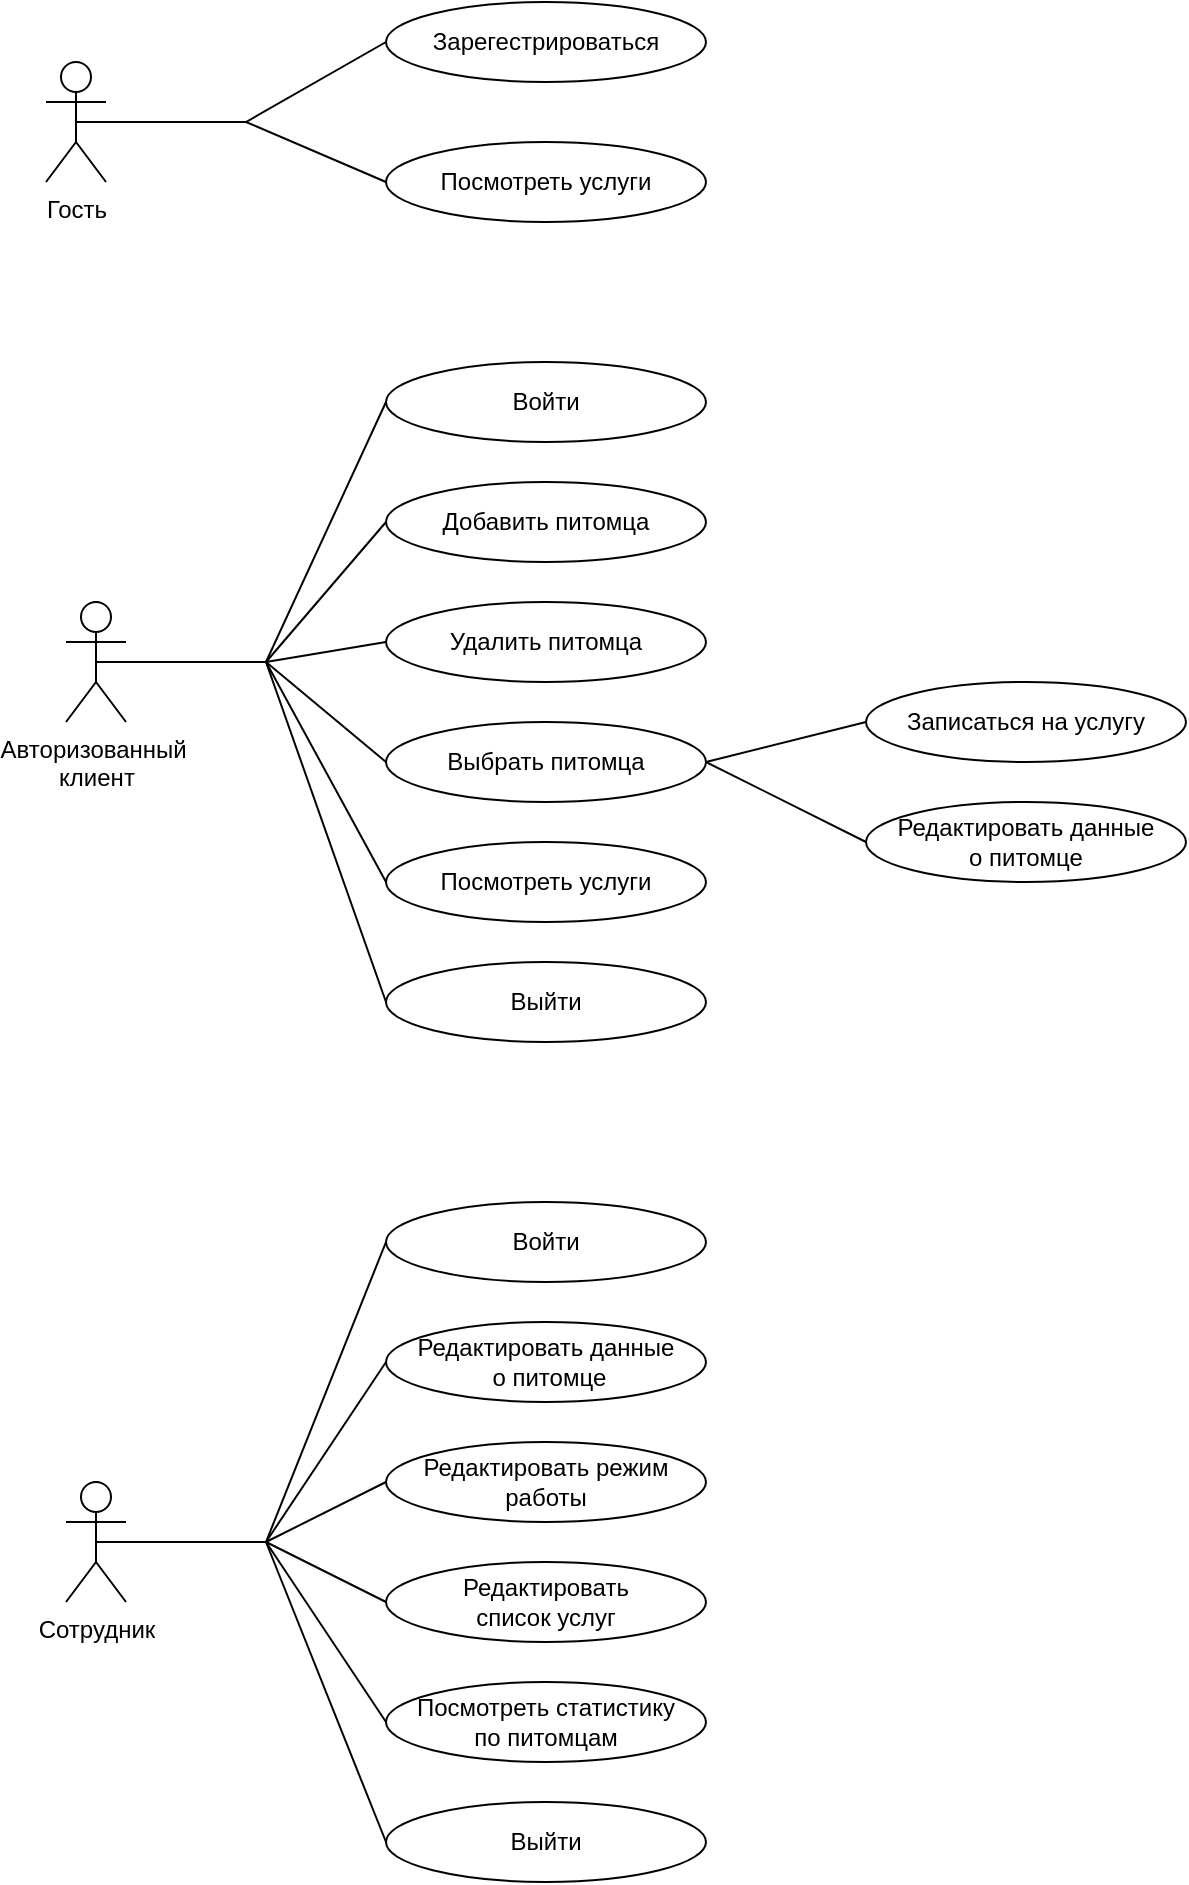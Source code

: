 <mxfile version="20.8.23" type="device" pages="3"><diagram name="use-case" id="0sMfvQkDQdFEfi0Hc8f-"><mxGraphModel dx="954" dy="648" grid="1" gridSize="10" guides="1" tooltips="1" connect="1" arrows="1" fold="1" page="1" pageScale="1" pageWidth="827" pageHeight="1169" math="0" shadow="0"><root><mxCell id="0"/><mxCell id="1" parent="0"/><mxCell id="N5MuBu32AtULMTbHzxqH-1" value="Гость" style="shape=umlActor;verticalLabelPosition=bottom;verticalAlign=top;html=1;outlineConnect=0;" parent="1" vertex="1"><mxGeometry x="110" y="60" width="30" height="60" as="geometry"/></mxCell><mxCell id="N5MuBu32AtULMTbHzxqH-8" value="Зарегестрироваться" style="ellipse;whiteSpace=wrap;html=1;align=center;" parent="1" vertex="1"><mxGeometry x="280" y="30" width="160" height="40" as="geometry"/></mxCell><mxCell id="N5MuBu32AtULMTbHzxqH-12" value="" style="endArrow=none;html=1;rounded=0;entryX=0;entryY=0.5;entryDx=0;entryDy=0;" parent="1" target="N5MuBu32AtULMTbHzxqH-8" edge="1"><mxGeometry width="50" height="50" relative="1" as="geometry"><mxPoint x="200" y="90" as="sourcePoint"/><mxPoint x="270" y="90" as="targetPoint"/><Array as="points"><mxPoint x="210" y="90"/></Array></mxGeometry></mxCell><mxCell id="N5MuBu32AtULMTbHzxqH-15" value="" style="endArrow=none;html=1;rounded=0;exitX=0.5;exitY=0.5;exitDx=0;exitDy=0;exitPerimeter=0;" parent="1" source="N5MuBu32AtULMTbHzxqH-1" edge="1"><mxGeometry width="50" height="50" relative="1" as="geometry"><mxPoint x="380" y="220" as="sourcePoint"/><mxPoint x="200" y="90" as="targetPoint"/></mxGeometry></mxCell><mxCell id="N5MuBu32AtULMTbHzxqH-16" value="Авторизованный&amp;nbsp;&lt;br&gt;клиент" style="shape=umlActor;verticalLabelPosition=bottom;verticalAlign=top;html=1;outlineConnect=0;" parent="1" vertex="1"><mxGeometry x="120" y="330" width="30" height="60" as="geometry"/></mxCell><mxCell id="N5MuBu32AtULMTbHzxqH-17" value="Войти" style="ellipse;whiteSpace=wrap;html=1;align=center;" parent="1" vertex="1"><mxGeometry x="280" y="210" width="160" height="40" as="geometry"/></mxCell><mxCell id="N5MuBu32AtULMTbHzxqH-18" value="" style="endArrow=none;html=1;rounded=0;entryX=0;entryY=0.5;entryDx=0;entryDy=0;" parent="1" target="N5MuBu32AtULMTbHzxqH-17" edge="1"><mxGeometry width="50" height="50" relative="1" as="geometry"><mxPoint x="210" y="360" as="sourcePoint"/><mxPoint x="260" y="300" as="targetPoint"/><Array as="points"><mxPoint x="220" y="360"/></Array></mxGeometry></mxCell><mxCell id="N5MuBu32AtULMTbHzxqH-19" value="" style="endArrow=none;html=1;rounded=0;exitX=0.5;exitY=0.5;exitDx=0;exitDy=0;exitPerimeter=0;" parent="1" source="N5MuBu32AtULMTbHzxqH-16" edge="1"><mxGeometry width="50" height="50" relative="1" as="geometry"><mxPoint x="390" y="490" as="sourcePoint"/><mxPoint x="210" y="360" as="targetPoint"/></mxGeometry></mxCell><mxCell id="N5MuBu32AtULMTbHzxqH-20" value="Добавить питомца" style="ellipse;whiteSpace=wrap;html=1;align=center;" parent="1" vertex="1"><mxGeometry x="280" y="270" width="160" height="40" as="geometry"/></mxCell><mxCell id="N5MuBu32AtULMTbHzxqH-21" value="Удалить питомца" style="ellipse;whiteSpace=wrap;html=1;align=center;" parent="1" vertex="1"><mxGeometry x="280" y="330" width="160" height="40" as="geometry"/></mxCell><mxCell id="N5MuBu32AtULMTbHzxqH-22" value="Выбрать питомца" style="ellipse;whiteSpace=wrap;html=1;align=center;" parent="1" vertex="1"><mxGeometry x="280" y="390" width="160" height="40" as="geometry"/></mxCell><mxCell id="N5MuBu32AtULMTbHzxqH-23" value="Записаться на услугу" style="ellipse;whiteSpace=wrap;html=1;align=center;" parent="1" vertex="1"><mxGeometry x="520" y="370" width="160" height="40" as="geometry"/></mxCell><mxCell id="N5MuBu32AtULMTbHzxqH-27" value="" style="endArrow=none;html=1;rounded=0;entryX=0;entryY=0.5;entryDx=0;entryDy=0;" parent="1" target="N5MuBu32AtULMTbHzxqH-20" edge="1"><mxGeometry width="50" height="50" relative="1" as="geometry"><mxPoint x="220" y="360" as="sourcePoint"/><mxPoint x="280" y="450" as="targetPoint"/></mxGeometry></mxCell><mxCell id="N5MuBu32AtULMTbHzxqH-28" value="" style="endArrow=none;html=1;rounded=0;exitX=0;exitY=0.5;exitDx=0;exitDy=0;" parent="1" source="N5MuBu32AtULMTbHzxqH-21" edge="1"><mxGeometry width="50" height="50" relative="1" as="geometry"><mxPoint x="390" y="330" as="sourcePoint"/><mxPoint x="220" y="360" as="targetPoint"/></mxGeometry></mxCell><mxCell id="N5MuBu32AtULMTbHzxqH-29" value="" style="endArrow=none;html=1;rounded=0;exitX=0;exitY=0.5;exitDx=0;exitDy=0;" parent="1" source="N5MuBu32AtULMTbHzxqH-22" edge="1"><mxGeometry width="50" height="50" relative="1" as="geometry"><mxPoint x="190" y="430" as="sourcePoint"/><mxPoint x="220" y="360" as="targetPoint"/></mxGeometry></mxCell><mxCell id="N5MuBu32AtULMTbHzxqH-30" value="" style="endArrow=none;html=1;rounded=0;entryX=0;entryY=0.5;entryDx=0;entryDy=0;exitX=1;exitY=0.5;exitDx=0;exitDy=0;" parent="1" source="N5MuBu32AtULMTbHzxqH-22" target="N5MuBu32AtULMTbHzxqH-23" edge="1"><mxGeometry width="50" height="50" relative="1" as="geometry"><mxPoint x="440" y="460" as="sourcePoint"/><mxPoint x="510" y="410" as="targetPoint"/></mxGeometry></mxCell><mxCell id="N5MuBu32AtULMTbHzxqH-33" value="Редактировать данные &lt;br&gt;о питомце" style="ellipse;whiteSpace=wrap;html=1;align=center;" parent="1" vertex="1"><mxGeometry x="520" y="430" width="160" height="40" as="geometry"/></mxCell><mxCell id="N5MuBu32AtULMTbHzxqH-35" value="" style="endArrow=none;html=1;rounded=0;exitX=0;exitY=0.5;exitDx=0;exitDy=0;entryX=1;entryY=0.5;entryDx=0;entryDy=0;" parent="1" source="N5MuBu32AtULMTbHzxqH-33" target="N5MuBu32AtULMTbHzxqH-22" edge="1"><mxGeometry width="50" height="50" relative="1" as="geometry"><mxPoint x="390" y="470" as="sourcePoint"/><mxPoint x="440" y="420" as="targetPoint"/></mxGeometry></mxCell><mxCell id="N5MuBu32AtULMTbHzxqH-36" value="Сотрудник" style="shape=umlActor;verticalLabelPosition=bottom;verticalAlign=top;html=1;outlineConnect=0;" parent="1" vertex="1"><mxGeometry x="120" y="770" width="30" height="60" as="geometry"/></mxCell><mxCell id="N5MuBu32AtULMTbHzxqH-37" value="Войти" style="ellipse;whiteSpace=wrap;html=1;align=center;" parent="1" vertex="1"><mxGeometry x="280" y="630" width="160" height="40" as="geometry"/></mxCell><mxCell id="N5MuBu32AtULMTbHzxqH-38" value="" style="endArrow=none;html=1;rounded=0;entryX=0;entryY=0.5;entryDx=0;entryDy=0;" parent="1" target="N5MuBu32AtULMTbHzxqH-37" edge="1"><mxGeometry width="50" height="50" relative="1" as="geometry"><mxPoint x="210" y="800" as="sourcePoint"/><mxPoint x="260" y="740" as="targetPoint"/><Array as="points"><mxPoint x="220" y="800"/></Array></mxGeometry></mxCell><mxCell id="N5MuBu32AtULMTbHzxqH-39" value="" style="endArrow=none;html=1;rounded=0;exitX=0.5;exitY=0.5;exitDx=0;exitDy=0;exitPerimeter=0;" parent="1" source="N5MuBu32AtULMTbHzxqH-36" edge="1"><mxGeometry width="50" height="50" relative="1" as="geometry"><mxPoint x="390" y="930" as="sourcePoint"/><mxPoint x="210" y="800" as="targetPoint"/></mxGeometry></mxCell><mxCell id="N5MuBu32AtULMTbHzxqH-40" value="Редактировать данные&lt;br&gt;&amp;nbsp;о питомце" style="ellipse;whiteSpace=wrap;html=1;align=center;" parent="1" vertex="1"><mxGeometry x="280" y="690" width="160" height="40" as="geometry"/></mxCell><mxCell id="N5MuBu32AtULMTbHzxqH-41" value="Редактировать режим работы" style="ellipse;whiteSpace=wrap;html=1;align=center;" parent="1" vertex="1"><mxGeometry x="280" y="750" width="160" height="40" as="geometry"/></mxCell><mxCell id="N5MuBu32AtULMTbHzxqH-44" value="" style="endArrow=none;html=1;rounded=0;entryX=0;entryY=0.5;entryDx=0;entryDy=0;" parent="1" target="N5MuBu32AtULMTbHzxqH-40" edge="1"><mxGeometry width="50" height="50" relative="1" as="geometry"><mxPoint x="220" y="800" as="sourcePoint"/><mxPoint x="280" y="890" as="targetPoint"/></mxGeometry></mxCell><mxCell id="N5MuBu32AtULMTbHzxqH-45" value="" style="endArrow=none;html=1;rounded=0;exitX=0;exitY=0.5;exitDx=0;exitDy=0;" parent="1" source="N5MuBu32AtULMTbHzxqH-41" edge="1"><mxGeometry width="50" height="50" relative="1" as="geometry"><mxPoint x="390" y="770" as="sourcePoint"/><mxPoint x="220" y="800" as="targetPoint"/></mxGeometry></mxCell><mxCell id="N5MuBu32AtULMTbHzxqH-50" value="Редактировать&lt;br&gt;список услуг" style="ellipse;whiteSpace=wrap;html=1;align=center;" parent="1" vertex="1"><mxGeometry x="280" y="810" width="160" height="40" as="geometry"/></mxCell><mxCell id="N5MuBu32AtULMTbHzxqH-51" value="" style="endArrow=none;html=1;rounded=0;exitX=0;exitY=0.5;exitDx=0;exitDy=0;" parent="1" source="N5MuBu32AtULMTbHzxqH-50" edge="1"><mxGeometry width="50" height="50" relative="1" as="geometry"><mxPoint x="200" y="910" as="sourcePoint"/><mxPoint x="220" y="800" as="targetPoint"/></mxGeometry></mxCell><mxCell id="N5MuBu32AtULMTbHzxqH-52" value="Посмотреть услуги" style="ellipse;whiteSpace=wrap;html=1;align=center;" parent="1" vertex="1"><mxGeometry x="280" y="100" width="160" height="40" as="geometry"/></mxCell><mxCell id="N5MuBu32AtULMTbHzxqH-53" value="" style="endArrow=none;html=1;rounded=0;exitX=0;exitY=0.5;exitDx=0;exitDy=0;" parent="1" source="N5MuBu32AtULMTbHzxqH-52" edge="1"><mxGeometry width="50" height="50" relative="1" as="geometry"><mxPoint x="180" y="160" as="sourcePoint"/><mxPoint x="210" y="90" as="targetPoint"/></mxGeometry></mxCell><mxCell id="N5MuBu32AtULMTbHzxqH-54" value="Посмотреть услуги" style="ellipse;whiteSpace=wrap;html=1;align=center;" parent="1" vertex="1"><mxGeometry x="280" y="450" width="160" height="40" as="geometry"/></mxCell><mxCell id="N5MuBu32AtULMTbHzxqH-55" value="" style="endArrow=none;html=1;rounded=0;exitX=0;exitY=0.5;exitDx=0;exitDy=0;" parent="1" source="N5MuBu32AtULMTbHzxqH-54" edge="1"><mxGeometry width="50" height="50" relative="1" as="geometry"><mxPoint x="200" y="480" as="sourcePoint"/><mxPoint x="220" y="360" as="targetPoint"/></mxGeometry></mxCell><mxCell id="N5MuBu32AtULMTbHzxqH-56" value="Выйти" style="ellipse;whiteSpace=wrap;html=1;align=center;" parent="1" vertex="1"><mxGeometry x="280" y="510" width="160" height="40" as="geometry"/></mxCell><mxCell id="N5MuBu32AtULMTbHzxqH-57" value="" style="endArrow=none;html=1;rounded=0;exitX=0;exitY=0.5;exitDx=0;exitDy=0;" parent="1" source="N5MuBu32AtULMTbHzxqH-56" edge="1"><mxGeometry width="50" height="50" relative="1" as="geometry"><mxPoint x="170" y="510" as="sourcePoint"/><mxPoint x="220" y="360" as="targetPoint"/></mxGeometry></mxCell><mxCell id="N5MuBu32AtULMTbHzxqH-58" value="Выйти" style="ellipse;whiteSpace=wrap;html=1;align=center;" parent="1" vertex="1"><mxGeometry x="280" y="930" width="160" height="40" as="geometry"/></mxCell><mxCell id="N5MuBu32AtULMTbHzxqH-59" value="" style="endArrow=none;html=1;rounded=0;exitX=0;exitY=0.5;exitDx=0;exitDy=0;" parent="1" source="N5MuBu32AtULMTbHzxqH-58" edge="1"><mxGeometry width="50" height="50" relative="1" as="geometry"><mxPoint x="170" y="970" as="sourcePoint"/><mxPoint x="220" y="800" as="targetPoint"/></mxGeometry></mxCell><mxCell id="wFA3srzeakUBgr4lnr9i-1" value="Посмотреть статистику &lt;br&gt;по питомцам" style="ellipse;whiteSpace=wrap;html=1;align=center;" parent="1" vertex="1"><mxGeometry x="280" y="870" width="160" height="40" as="geometry"/></mxCell><mxCell id="wFA3srzeakUBgr4lnr9i-2" value="" style="endArrow=none;html=1;rounded=0;entryX=0;entryY=0.5;entryDx=0;entryDy=0;" parent="1" target="wFA3srzeakUBgr4lnr9i-1" edge="1"><mxGeometry width="50" height="50" relative="1" as="geometry"><mxPoint x="220" y="800" as="sourcePoint"/><mxPoint x="440" y="720" as="targetPoint"/></mxGeometry></mxCell></root></mxGraphModel></diagram><diagram id="WB5xAqRYhYXds2ucsYhd" name="er"><mxGraphModel dx="954" dy="648" grid="1" gridSize="10" guides="1" tooltips="1" connect="1" arrows="1" fold="1" page="1" pageScale="1" pageWidth="827" pageHeight="1169" math="0" shadow="0"><root><mxCell id="0"/><mxCell id="1" parent="0"/><mxCell id="nVGNwBCd79DG8d0aq8VH-12" value="" style="edgeStyle=orthogonalEdgeStyle;rounded=0;orthogonalLoop=1;jettySize=auto;html=1;entryX=0;entryY=0.5;entryDx=0;entryDy=0;" parent="1" source="nVGNwBCd79DG8d0aq8VH-1" target="nVGNwBCd79DG8d0aq8VH-11" edge="1"><mxGeometry relative="1" as="geometry"><Array as="points"><mxPoint x="590" y="400"/><mxPoint x="590" y="400"/></Array><mxPoint as="offset"/></mxGeometry></mxCell><mxCell id="nVGNwBCd79DG8d0aq8VH-22" style="edgeStyle=orthogonalEdgeStyle;rounded=0;orthogonalLoop=1;jettySize=auto;html=1;entryX=0.5;entryY=1;entryDx=0;entryDy=0;fontSize=13;" parent="1" source="nVGNwBCd79DG8d0aq8VH-1" target="nVGNwBCd79DG8d0aq8VH-21" edge="1"><mxGeometry relative="1" as="geometry"/></mxCell><mxCell id="q_57-DS9T7s-Fx6TjMsm-2" style="edgeStyle=orthogonalEdgeStyle;rounded=0;orthogonalLoop=1;jettySize=auto;html=1;entryX=1;entryY=0.5;entryDx=0;entryDy=0;" parent="1" source="nVGNwBCd79DG8d0aq8VH-1" target="nVGNwBCd79DG8d0aq8VH-3" edge="1"><mxGeometry relative="1" as="geometry"/></mxCell><mxCell id="q_57-DS9T7s-Fx6TjMsm-3" style="edgeStyle=orthogonalEdgeStyle;rounded=0;orthogonalLoop=1;jettySize=auto;html=1;entryX=1;entryY=0.5;entryDx=0;entryDy=0;" parent="1" source="nVGNwBCd79DG8d0aq8VH-1" target="nVGNwBCd79DG8d0aq8VH-5" edge="1"><mxGeometry relative="1" as="geometry"/></mxCell><mxCell id="q_57-DS9T7s-Fx6TjMsm-4" style="edgeStyle=orthogonalEdgeStyle;rounded=0;orthogonalLoop=1;jettySize=auto;html=1;entryX=1;entryY=0.5;entryDx=0;entryDy=0;" parent="1" source="nVGNwBCd79DG8d0aq8VH-1" target="nVGNwBCd79DG8d0aq8VH-4" edge="1"><mxGeometry relative="1" as="geometry"/></mxCell><mxCell id="q_57-DS9T7s-Fx6TjMsm-5" style="edgeStyle=orthogonalEdgeStyle;rounded=0;orthogonalLoop=1;jettySize=auto;html=1;entryX=1;entryY=0.5;entryDx=0;entryDy=0;" parent="1" source="nVGNwBCd79DG8d0aq8VH-1" target="nVGNwBCd79DG8d0aq8VH-2" edge="1"><mxGeometry relative="1" as="geometry"/></mxCell><mxCell id="nVGNwBCd79DG8d0aq8VH-1" value="Авторизированный&lt;br&gt;пользователь" style="rounded=0;whiteSpace=wrap;html=1;" parent="1" vertex="1"><mxGeometry x="430" y="370" width="120" height="60" as="geometry"/></mxCell><mxCell id="nVGNwBCd79DG8d0aq8VH-2" value="id" style="ellipse;whiteSpace=wrap;html=1;" parent="1" vertex="1"><mxGeometry x="330" y="460" width="100" height="50" as="geometry"/></mxCell><mxCell id="nVGNwBCd79DG8d0aq8VH-3" value="права" style="ellipse;whiteSpace=wrap;html=1;" parent="1" vertex="1"><mxGeometry x="330" y="670" width="100" height="50" as="geometry"/></mxCell><mxCell id="nVGNwBCd79DG8d0aq8VH-4" value="логин" style="ellipse;whiteSpace=wrap;html=1;" parent="1" vertex="1"><mxGeometry x="330" y="530" width="100" height="50" as="geometry"/></mxCell><mxCell id="nVGNwBCd79DG8d0aq8VH-5" value="пароль" style="ellipse;whiteSpace=wrap;html=1;" parent="1" vertex="1"><mxGeometry x="330" y="600" width="100" height="50" as="geometry"/></mxCell><mxCell id="q_57-DS9T7s-Fx6TjMsm-9" style="edgeStyle=orthogonalEdgeStyle;rounded=0;orthogonalLoop=1;jettySize=auto;html=1;entryX=1;entryY=0.5;entryDx=0;entryDy=0;" parent="1" source="nVGNwBCd79DG8d0aq8VH-6" target="nVGNwBCd79DG8d0aq8VH-19" edge="1"><mxGeometry relative="1" as="geometry"/></mxCell><mxCell id="q_57-DS9T7s-Fx6TjMsm-10" style="edgeStyle=orthogonalEdgeStyle;rounded=0;orthogonalLoop=1;jettySize=auto;html=1;entryX=1;entryY=0.5;entryDx=0;entryDy=0;" parent="1" source="nVGNwBCd79DG8d0aq8VH-6" target="nVGNwBCd79DG8d0aq8VH-18" edge="1"><mxGeometry relative="1" as="geometry"/></mxCell><mxCell id="q_57-DS9T7s-Fx6TjMsm-11" style="edgeStyle=orthogonalEdgeStyle;rounded=0;orthogonalLoop=1;jettySize=auto;html=1;entryX=1;entryY=0.5;entryDx=0;entryDy=0;" parent="1" source="nVGNwBCd79DG8d0aq8VH-6" target="nVGNwBCd79DG8d0aq8VH-10" edge="1"><mxGeometry relative="1" as="geometry"/></mxCell><mxCell id="q_57-DS9T7s-Fx6TjMsm-12" style="edgeStyle=orthogonalEdgeStyle;rounded=0;orthogonalLoop=1;jettySize=auto;html=1;entryX=1;entryY=0.5;entryDx=0;entryDy=0;" parent="1" source="nVGNwBCd79DG8d0aq8VH-6" target="nVGNwBCd79DG8d0aq8VH-7" edge="1"><mxGeometry relative="1" as="geometry"/></mxCell><mxCell id="q_57-DS9T7s-Fx6TjMsm-23" style="edgeStyle=orthogonalEdgeStyle;rounded=0;orthogonalLoop=1;jettySize=auto;html=1;entryX=1;entryY=0.5;entryDx=0;entryDy=0;" parent="1" source="nVGNwBCd79DG8d0aq8VH-6" target="q_57-DS9T7s-Fx6TjMsm-22" edge="1"><mxGeometry relative="1" as="geometry"/></mxCell><mxCell id="nVGNwBCd79DG8d0aq8VH-6" value="Питомец" style="rounded=0;whiteSpace=wrap;html=1;" parent="1" vertex="1"><mxGeometry x="860" y="610" width="120" height="60" as="geometry"/></mxCell><mxCell id="nVGNwBCd79DG8d0aq8VH-7" value="id" style="ellipse;whiteSpace=wrap;html=1;" parent="1" vertex="1"><mxGeometry x="760" y="690" width="100" height="50" as="geometry"/></mxCell><mxCell id="nVGNwBCd79DG8d0aq8VH-10" value="кличка" style="ellipse;whiteSpace=wrap;html=1;" parent="1" vertex="1"><mxGeometry x="760" y="760" width="100" height="50" as="geometry"/></mxCell><mxCell id="nVGNwBCd79DG8d0aq8VH-13" style="edgeStyle=orthogonalEdgeStyle;rounded=0;orthogonalLoop=1;jettySize=auto;html=1;exitX=0.5;exitY=1;exitDx=0;exitDy=0;" parent="1" source="S9joZ_AF6ThHjcekJnEI-4" target="nVGNwBCd79DG8d0aq8VH-6" edge="1"><mxGeometry relative="1" as="geometry"><mxPoint x="790" y="650" as="sourcePoint"/></mxGeometry></mxCell><mxCell id="nVGNwBCd79DG8d0aq8VH-16" value="n" style="edgeLabel;html=1;align=center;verticalAlign=middle;resizable=0;points=[];fontSize=15;" parent="nVGNwBCd79DG8d0aq8VH-13" vertex="1" connectable="0"><mxGeometry x="-0.167" y="3" relative="1" as="geometry"><mxPoint y="1" as="offset"/></mxGeometry></mxCell><mxCell id="S9joZ_AF6ThHjcekJnEI-3" style="edgeStyle=orthogonalEdgeStyle;rounded=0;orthogonalLoop=1;jettySize=auto;html=1;entryX=0;entryY=0.5;entryDx=0;entryDy=0;fontSize=13;" parent="1" source="nVGNwBCd79DG8d0aq8VH-11" target="S9joZ_AF6ThHjcekJnEI-2" edge="1"><mxGeometry relative="1" as="geometry"/></mxCell><mxCell id="nVGNwBCd79DG8d0aq8VH-11" value="Является&lt;br&gt;клиентом" style="rhombus;whiteSpace=wrap;html=1;" parent="1" vertex="1"><mxGeometry x="647" y="365" width="120" height="70" as="geometry"/></mxCell><mxCell id="nVGNwBCd79DG8d0aq8VH-18" value="вид" style="ellipse;whiteSpace=wrap;html=1;" parent="1" vertex="1"><mxGeometry x="760" y="830" width="100" height="50" as="geometry"/></mxCell><mxCell id="nVGNwBCd79DG8d0aq8VH-19" value="возраст" style="ellipse;whiteSpace=wrap;html=1;" parent="1" vertex="1"><mxGeometry x="760" y="900" width="100" height="50" as="geometry"/></mxCell><mxCell id="nVGNwBCd79DG8d0aq8VH-24" style="edgeStyle=orthogonalEdgeStyle;rounded=0;orthogonalLoop=1;jettySize=auto;html=1;exitX=0.5;exitY=0;exitDx=0;exitDy=0;fontSize=13;" parent="1" source="nVGNwBCd79DG8d0aq8VH-21" edge="1"><mxGeometry relative="1" as="geometry"><mxPoint x="490" y="180" as="targetPoint"/></mxGeometry></mxCell><mxCell id="nVGNwBCd79DG8d0aq8VH-21" value="Является работником" style="rhombus;whiteSpace=wrap;html=1;" parent="1" vertex="1"><mxGeometry x="435" y="240" width="110" height="60" as="geometry"/></mxCell><mxCell id="_6ksURaZqQXLJ_3IxMQs-3" value="&lt;font style=&quot;font-size: 13px;&quot;&gt;n&lt;/font&gt;" style="edgeStyle=orthogonalEdgeStyle;rounded=0;orthogonalLoop=1;jettySize=auto;html=1;" parent="1" source="nVGNwBCd79DG8d0aq8VH-25" target="_6ksURaZqQXLJ_3IxMQs-2" edge="1"><mxGeometry relative="1" as="geometry"/></mxCell><mxCell id="Mu84goQUALbWNMI4e8xw-8" style="edgeStyle=orthogonalEdgeStyle;rounded=0;orthogonalLoop=1;jettySize=auto;html=1;entryX=0.5;entryY=1;entryDx=0;entryDy=0;fontSize=13;" parent="1" source="nVGNwBCd79DG8d0aq8VH-25" target="Mu84goQUALbWNMI4e8xw-7" edge="1"><mxGeometry relative="1" as="geometry"/></mxCell><mxCell id="nVGNwBCd79DG8d0aq8VH-25" value="Работник" style="rounded=0;whiteSpace=wrap;html=1;" parent="1" vertex="1"><mxGeometry x="435" y="120" width="115" height="60" as="geometry"/></mxCell><mxCell id="S9joZ_AF6ThHjcekJnEI-5" value="1" style="edgeStyle=orthogonalEdgeStyle;rounded=0;orthogonalLoop=1;jettySize=auto;html=1;entryX=0.5;entryY=0;entryDx=0;entryDy=0;fontSize=13;" parent="1" source="S9joZ_AF6ThHjcekJnEI-2" target="S9joZ_AF6ThHjcekJnEI-4" edge="1"><mxGeometry relative="1" as="geometry"/></mxCell><mxCell id="q_57-DS9T7s-Fx6TjMsm-19" style="edgeStyle=orthogonalEdgeStyle;rounded=0;orthogonalLoop=1;jettySize=auto;html=1;" parent="1" source="S9joZ_AF6ThHjcekJnEI-2" edge="1"><mxGeometry relative="1" as="geometry"><mxPoint x="1040" y="400" as="targetPoint"/></mxGeometry></mxCell><mxCell id="bEIBcf5aKMK7kmYtWtdj-5" value="1" style="edgeLabel;html=1;align=center;verticalAlign=middle;resizable=0;points=[];" parent="q_57-DS9T7s-Fx6TjMsm-19" vertex="1" connectable="0"><mxGeometry x="-0.246" y="-3" relative="1" as="geometry"><mxPoint x="8" y="-3" as="offset"/></mxGeometry></mxCell><mxCell id="S9joZ_AF6ThHjcekJnEI-2" value="Клиент" style="rounded=0;whiteSpace=wrap;html=1;" parent="1" vertex="1"><mxGeometry x="860" y="370" width="120" height="60" as="geometry"/></mxCell><mxCell id="S9joZ_AF6ThHjcekJnEI-4" value="Является хозяином" style="rhombus;whiteSpace=wrap;html=1;" parent="1" vertex="1"><mxGeometry x="865" y="490" width="110" height="60" as="geometry"/></mxCell><mxCell id="S9joZ_AF6ThHjcekJnEI-9" style="edgeStyle=orthogonalEdgeStyle;rounded=0;orthogonalLoop=1;jettySize=auto;html=1;entryX=0;entryY=0.5;entryDx=0;entryDy=0;fontSize=13;" parent="1" source="S9joZ_AF6ThHjcekJnEI-6" target="S9joZ_AF6ThHjcekJnEI-7" edge="1"><mxGeometry relative="1" as="geometry"/></mxCell><mxCell id="S9joZ_AF6ThHjcekJnEI-16" style="edgeStyle=orthogonalEdgeStyle;rounded=0;orthogonalLoop=1;jettySize=auto;html=1;entryX=0.5;entryY=0;entryDx=0;entryDy=0;fontSize=13;" parent="1" source="S9joZ_AF6ThHjcekJnEI-6" target="S9joZ_AF6ThHjcekJnEI-10" edge="1"><mxGeometry relative="1" as="geometry"/></mxCell><mxCell id="S9joZ_AF6ThHjcekJnEI-6" value="Пользователь" style="rounded=0;whiteSpace=wrap;html=1;" parent="1" vertex="1"><mxGeometry x="80" y="370" width="120" height="60" as="geometry"/></mxCell><mxCell id="S9joZ_AF6ThHjcekJnEI-8" style="edgeStyle=orthogonalEdgeStyle;rounded=0;orthogonalLoop=1;jettySize=auto;html=1;exitX=1;exitY=0.5;exitDx=0;exitDy=0;entryX=0;entryY=0.5;entryDx=0;entryDy=0;fontSize=13;" parent="1" source="S9joZ_AF6ThHjcekJnEI-7" target="nVGNwBCd79DG8d0aq8VH-1" edge="1"><mxGeometry relative="1" as="geometry"/></mxCell><mxCell id="S9joZ_AF6ThHjcekJnEI-7" value="Есть учетная&lt;br&gt;запись" style="rhombus;whiteSpace=wrap;html=1;" parent="1" vertex="1"><mxGeometry x="260" y="365" width="120" height="70" as="geometry"/></mxCell><mxCell id="S9joZ_AF6ThHjcekJnEI-17" style="edgeStyle=orthogonalEdgeStyle;rounded=0;orthogonalLoop=1;jettySize=auto;html=1;entryX=0.5;entryY=0;entryDx=0;entryDy=0;fontSize=13;" parent="1" source="S9joZ_AF6ThHjcekJnEI-10" target="S9joZ_AF6ThHjcekJnEI-12" edge="1"><mxGeometry relative="1" as="geometry"/></mxCell><mxCell id="S9joZ_AF6ThHjcekJnEI-10" value="Нет учетной записи" style="rhombus;whiteSpace=wrap;html=1;" parent="1" vertex="1"><mxGeometry x="85" y="470" width="110" height="60" as="geometry"/></mxCell><mxCell id="S9joZ_AF6ThHjcekJnEI-12" value="Гость" style="rounded=0;whiteSpace=wrap;html=1;" parent="1" vertex="1"><mxGeometry x="80" y="560" width="120" height="60" as="geometry"/></mxCell><mxCell id="q_57-DS9T7s-Fx6TjMsm-22" value="уровень здоровья" style="ellipse;whiteSpace=wrap;html=1;" parent="1" vertex="1"><mxGeometry x="760" y="970" width="100" height="50" as="geometry"/></mxCell><mxCell id="_6ksURaZqQXLJ_3IxMQs-7" value="" style="edgeStyle=orthogonalEdgeStyle;rounded=0;orthogonalLoop=1;jettySize=auto;html=1;" parent="1" source="_6ksURaZqQXLJ_3IxMQs-1" target="_6ksURaZqQXLJ_3IxMQs-6" edge="1"><mxGeometry relative="1" as="geometry"/></mxCell><mxCell id="_6ksURaZqQXLJ_3IxMQs-1" value="Специализация" style="rounded=0;whiteSpace=wrap;html=1;" parent="1" vertex="1"><mxGeometry x="757" y="120" width="120" height="60" as="geometry"/></mxCell><mxCell id="_6ksURaZqQXLJ_3IxMQs-4" style="edgeStyle=orthogonalEdgeStyle;rounded=0;orthogonalLoop=1;jettySize=auto;html=1;" parent="1" source="_6ksURaZqQXLJ_3IxMQs-2" target="_6ksURaZqQXLJ_3IxMQs-1" edge="1"><mxGeometry relative="1" as="geometry"/></mxCell><mxCell id="_6ksURaZqQXLJ_3IxMQs-8" value="&lt;font style=&quot;font-size: 13px;&quot;&gt;n&lt;/font&gt;" style="edgeLabel;html=1;align=center;verticalAlign=middle;resizable=0;points=[];" parent="_6ksURaZqQXLJ_3IxMQs-4" vertex="1" connectable="0"><mxGeometry x="-0.827" relative="1" as="geometry"><mxPoint x="16" as="offset"/></mxGeometry></mxCell><mxCell id="_6ksURaZqQXLJ_3IxMQs-2" value="Имеет" style="rhombus;whiteSpace=wrap;html=1;rounded=0;" parent="1" vertex="1"><mxGeometry x="610" y="120" width="100" height="60" as="geometry"/></mxCell><mxCell id="_6ksURaZqQXLJ_3IxMQs-6" value="название специализации" style="ellipse;whiteSpace=wrap;html=1;" parent="1" vertex="1"><mxGeometry x="900" y="60" width="100" height="50" as="geometry"/></mxCell><mxCell id="bEIBcf5aKMK7kmYtWtdj-3" value="" style="edgeStyle=orthogonalEdgeStyle;rounded=0;orthogonalLoop=1;jettySize=auto;html=1;" parent="1" source="bEIBcf5aKMK7kmYtWtdj-1" target="bEIBcf5aKMK7kmYtWtdj-2" edge="1"><mxGeometry relative="1" as="geometry"/></mxCell><mxCell id="bEIBcf5aKMK7kmYtWtdj-6" value="&lt;font style=&quot;font-size: 13px;&quot;&gt;n&lt;/font&gt;" style="edgeLabel;html=1;align=center;verticalAlign=middle;resizable=0;points=[];" parent="bEIBcf5aKMK7kmYtWtdj-3" vertex="1" connectable="0"><mxGeometry x="-0.329" y="-4" relative="1" as="geometry"><mxPoint y="-4" as="offset"/></mxGeometry></mxCell><mxCell id="bEIBcf5aKMK7kmYtWtdj-1" value="Имеет" style="rhombus;whiteSpace=wrap;html=1;" parent="1" vertex="1"><mxGeometry x="1040" y="365" width="120" height="70" as="geometry"/></mxCell><mxCell id="bEIBcf5aKMK7kmYtWtdj-8" style="edgeStyle=orthogonalEdgeStyle;rounded=0;orthogonalLoop=1;jettySize=auto;html=1;entryX=0;entryY=0.5;entryDx=0;entryDy=0;fontSize=13;" parent="1" source="bEIBcf5aKMK7kmYtWtdj-2" target="bEIBcf5aKMK7kmYtWtdj-4" edge="1"><mxGeometry relative="1" as="geometry"><Array as="points"><mxPoint x="1280" y="485"/></Array></mxGeometry></mxCell><mxCell id="Mu84goQUALbWNMI4e8xw-4" style="edgeStyle=orthogonalEdgeStyle;rounded=0;orthogonalLoop=1;jettySize=auto;html=1;entryX=0;entryY=0.5;entryDx=0;entryDy=0;fontSize=13;" parent="1" source="bEIBcf5aKMK7kmYtWtdj-2" target="Mu84goQUALbWNMI4e8xw-1" edge="1"><mxGeometry relative="1" as="geometry"><Array as="points"><mxPoint x="1280" y="555"/></Array></mxGeometry></mxCell><mxCell id="Mu84goQUALbWNMI4e8xw-5" style="edgeStyle=orthogonalEdgeStyle;rounded=0;orthogonalLoop=1;jettySize=auto;html=1;entryX=0;entryY=0.5;entryDx=0;entryDy=0;fontSize=13;" parent="1" source="bEIBcf5aKMK7kmYtWtdj-2" target="bEIBcf5aKMK7kmYtWtdj-9" edge="1"><mxGeometry relative="1" as="geometry"><Array as="points"><mxPoint x="1280" y="625"/></Array></mxGeometry></mxCell><mxCell id="Mu84goQUALbWNMI4e8xw-6" style="edgeStyle=orthogonalEdgeStyle;rounded=0;orthogonalLoop=1;jettySize=auto;html=1;entryX=0;entryY=0.5;entryDx=0;entryDy=0;fontSize=13;" parent="1" source="bEIBcf5aKMK7kmYtWtdj-2" target="bEIBcf5aKMK7kmYtWtdj-10" edge="1"><mxGeometry relative="1" as="geometry"><Array as="points"><mxPoint x="1280" y="695"/></Array></mxGeometry></mxCell><mxCell id="bEIBcf5aKMK7kmYtWtdj-2" value="Запись" style="rounded=0;whiteSpace=wrap;html=1;" parent="1" vertex="1"><mxGeometry x="1220" y="370" width="120" height="60" as="geometry"/></mxCell><mxCell id="bEIBcf5aKMK7kmYtWtdj-4" value="id" style="ellipse;whiteSpace=wrap;html=1;" parent="1" vertex="1"><mxGeometry x="1120" y="460" width="100" height="50" as="geometry"/></mxCell><mxCell id="bEIBcf5aKMK7kmYtWtdj-9" value="id врача" style="ellipse;whiteSpace=wrap;html=1;" parent="1" vertex="1"><mxGeometry x="1120" y="600" width="100" height="50" as="geometry"/></mxCell><mxCell id="bEIBcf5aKMK7kmYtWtdj-10" value="временной проемежуток" style="ellipse;whiteSpace=wrap;html=1;" parent="1" vertex="1"><mxGeometry x="1120" y="670" width="100" height="50" as="geometry"/></mxCell><mxCell id="Mu84goQUALbWNMI4e8xw-1" value="id питомца" style="ellipse;whiteSpace=wrap;html=1;" parent="1" vertex="1"><mxGeometry x="1120" y="530" width="100" height="50" as="geometry"/></mxCell><mxCell id="Mu84goQUALbWNMI4e8xw-7" value="расписание" style="ellipse;whiteSpace=wrap;html=1;" parent="1" vertex="1"><mxGeometry x="314" y="60" width="100" height="50" as="geometry"/></mxCell></root></mxGraphModel></diagram><diagram id="BS5SVwka5WC-GOHo7AN3" name="upper"><mxGraphModel dx="954" dy="648" grid="1" gridSize="10" guides="1" tooltips="1" connect="1" arrows="1" fold="1" page="1" pageScale="1" pageWidth="827" pageHeight="1169" math="0" shadow="0"><root><mxCell id="0"/><mxCell id="1" parent="0"/><mxCell id="wBFNV_YQXJmUWShJ-jRx-1" value="User" style="shape=umlActor;verticalLabelPosition=bottom;verticalAlign=top;html=1;outlineConnect=0;" parent="1" vertex="1"><mxGeometry x="220" y="170" width="30" height="60" as="geometry"/></mxCell><mxCell id="wBFNV_YQXJmUWShJ-jRx-8" value="" style="endArrow=classic;startArrow=classic;html=1;rounded=0;" parent="1" source="wBFNV_YQXJmUWShJ-jRx-1" edge="1"><mxGeometry width="50" height="50" relative="1" as="geometry"><mxPoint x="250" y="250" as="sourcePoint"/><mxPoint x="320.711" y="200" as="targetPoint"/></mxGeometry></mxCell><mxCell id="wBFNV_YQXJmUWShJ-jRx-9" value="" style="endArrow=classic;startArrow=classic;html=1;rounded=0;entryX=0.5;entryY=1;entryDx=0;entryDy=0;exitX=0.5;exitY=0;exitDx=0;exitDy=0;" parent="1" source="wBFNV_YQXJmUWShJ-jRx-20" target="wBFNV_YQXJmUWShJ-jRx-19" edge="1"><mxGeometry width="50" height="50" relative="1" as="geometry"><mxPoint x="380" y="320" as="sourcePoint"/><mxPoint x="380" y="230" as="targetPoint"/></mxGeometry></mxCell><mxCell id="wBFNV_YQXJmUWShJ-jRx-19" value="&lt;p style=&quot;margin: 4px 0px 0px; text-align: center;&quot;&gt;UI&lt;/p&gt;&lt;hr&gt;&lt;p style=&quot;margin:0px;margin-left:8px;&quot;&gt;&lt;br&gt;&lt;/p&gt;" style="verticalAlign=top;align=left;overflow=fill;fontSize=12;fontFamily=Helvetica;html=1;" parent="1" vertex="1"><mxGeometry x="320" y="170" width="140" height="70" as="geometry"/></mxCell><mxCell id="wBFNV_YQXJmUWShJ-jRx-22" style="edgeStyle=orthogonalEdgeStyle;rounded=0;orthogonalLoop=1;jettySize=auto;html=1;entryX=0.5;entryY=0;entryDx=0;entryDy=0;" parent="1" source="wBFNV_YQXJmUWShJ-jRx-20" target="wBFNV_YQXJmUWShJ-jRx-21" edge="1"><mxGeometry relative="1" as="geometry"/></mxCell><mxCell id="wBFNV_YQXJmUWShJ-jRx-20" value="&lt;p style=&quot;margin: 4px 0px 0px; text-align: center;&quot;&gt;Business logic&lt;/p&gt;&lt;hr&gt;&lt;p style=&quot;margin:0px;margin-left:8px;&quot;&gt;&lt;br&gt;&lt;/p&gt;" style="verticalAlign=top;align=left;overflow=fill;fontSize=12;fontFamily=Helvetica;html=1;" parent="1" vertex="1"><mxGeometry x="110" y="300" width="560" height="340" as="geometry"/></mxCell><mxCell id="wBFNV_YQXJmUWShJ-jRx-27" style="edgeStyle=orthogonalEdgeStyle;rounded=0;orthogonalLoop=1;jettySize=auto;html=1;entryX=0.5;entryY=0;entryDx=0;entryDy=0;" parent="1" source="wBFNV_YQXJmUWShJ-jRx-21" target="wBFNV_YQXJmUWShJ-jRx-25" edge="1"><mxGeometry relative="1" as="geometry"/></mxCell><mxCell id="wBFNV_YQXJmUWShJ-jRx-21" value="&lt;p style=&quot;margin: 4px 0px 0px; text-align: center;&quot;&gt;DataBase&lt;/p&gt;&lt;hr&gt;&lt;p style=&quot;margin:0px;margin-left:8px;&quot;&gt;&lt;br&gt;&lt;/p&gt;" style="verticalAlign=top;align=left;overflow=fill;fontSize=12;fontFamily=Helvetica;html=1;" parent="1" vertex="1"><mxGeometry x="280" y="700" width="220" height="110" as="geometry"/></mxCell><mxCell id="wBFNV_YQXJmUWShJ-jRx-23" value="Доступ к данным" style="html=1;" parent="1" vertex="1"><mxGeometry x="335" y="740" width="110" height="50" as="geometry"/></mxCell><mxCell id="wBFNV_YQXJmUWShJ-jRx-25" value="BD" style="shape=datastore;whiteSpace=wrap;html=1;" parent="1" vertex="1"><mxGeometry x="360" y="860" width="60" height="60" as="geometry"/></mxCell><mxCell id="wBFNV_YQXJmUWShJ-jRx-28" value="Object" style="html=1;" parent="1" vertex="1"><mxGeometry x="130" y="340" width="110" height="50" as="geometry"/></mxCell></root></mxGraphModel></diagram></mxfile>